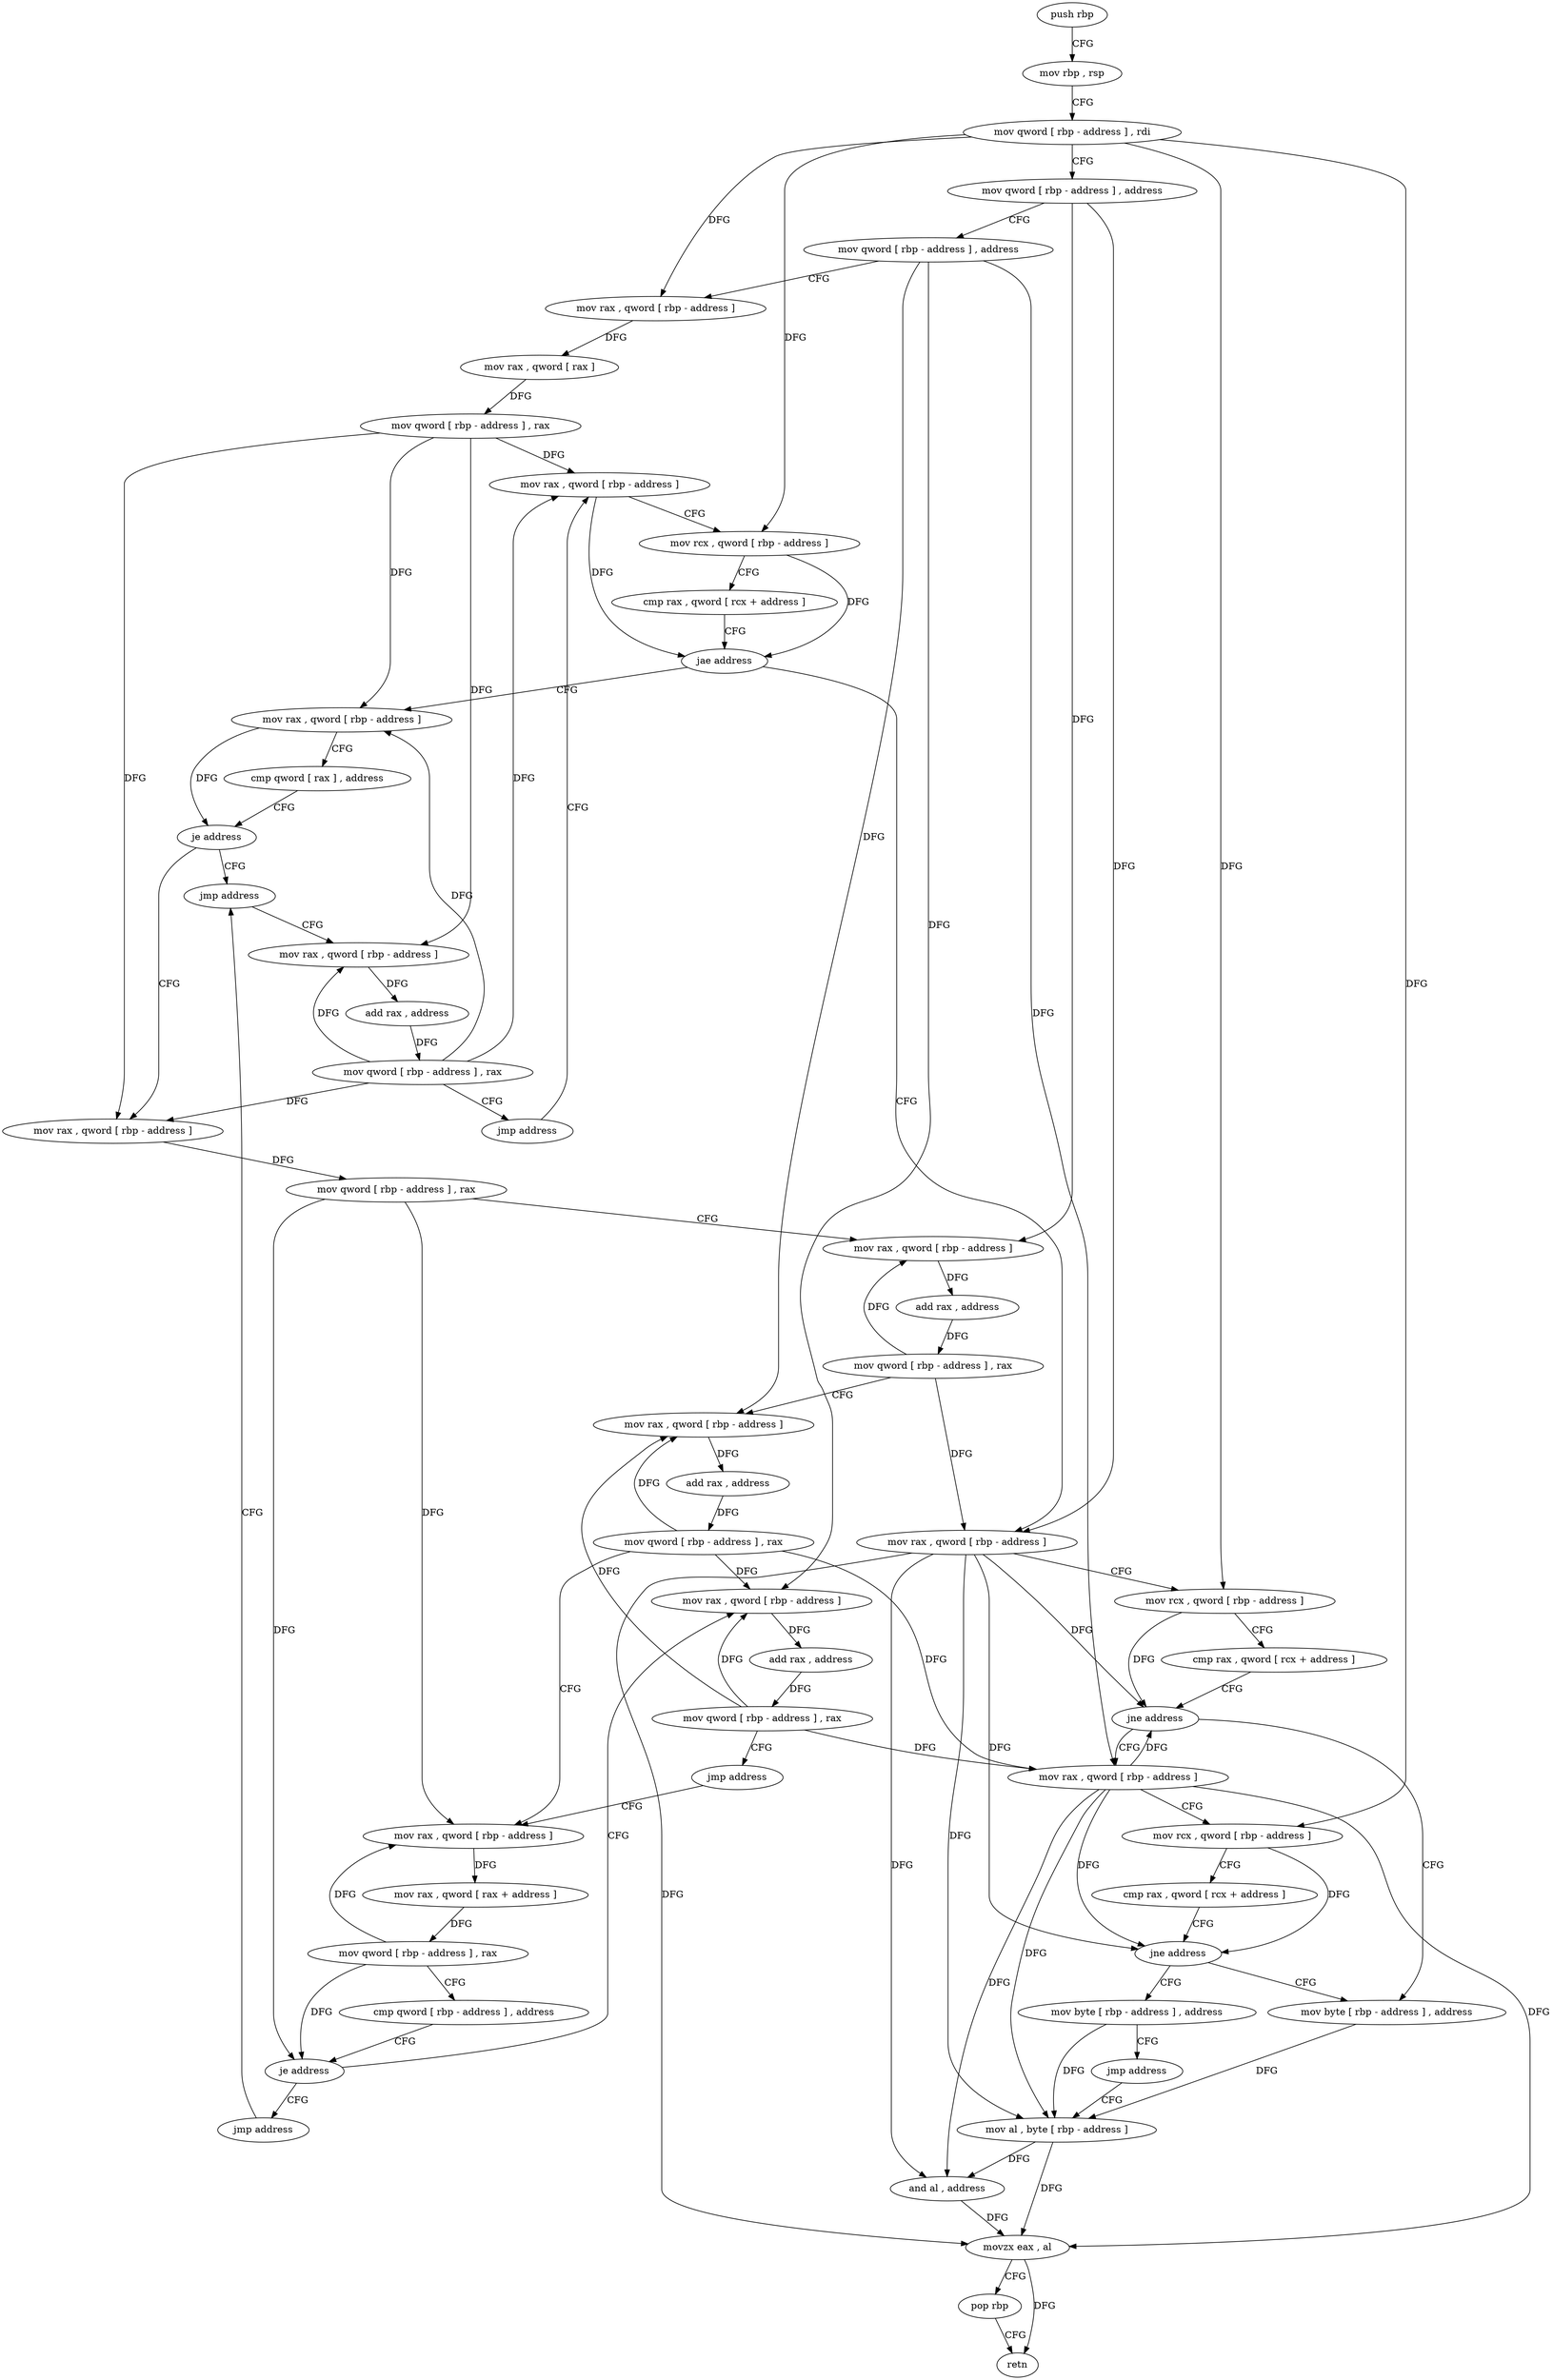 digraph "func" {
"4231808" [label = "push rbp" ]
"4231809" [label = "mov rbp , rsp" ]
"4231812" [label = "mov qword [ rbp - address ] , rdi" ]
"4231816" [label = "mov qword [ rbp - address ] , address" ]
"4231824" [label = "mov qword [ rbp - address ] , address" ]
"4231832" [label = "mov rax , qword [ rbp - address ]" ]
"4231836" [label = "mov rax , qword [ rax ]" ]
"4231839" [label = "mov qword [ rbp - address ] , rax" ]
"4231843" [label = "mov rax , qword [ rbp - address ]" ]
"4231982" [label = "mov rax , qword [ rbp - address ]" ]
"4231986" [label = "mov rcx , qword [ rbp - address ]" ]
"4231990" [label = "cmp rax , qword [ rcx + address ]" ]
"4231994" [label = "jne address" ]
"4232027" [label = "mov byte [ rbp - address ] , address" ]
"4232000" [label = "mov rax , qword [ rbp - address ]" ]
"4231861" [label = "mov rax , qword [ rbp - address ]" ]
"4231865" [label = "cmp qword [ rax ] , address" ]
"4231869" [label = "je address" ]
"4231958" [label = "jmp address" ]
"4231875" [label = "mov rax , qword [ rbp - address ]" ]
"4232031" [label = "mov al , byte [ rbp - address ]" ]
"4232004" [label = "mov rcx , qword [ rbp - address ]" ]
"4232008" [label = "cmp rax , qword [ rcx + address ]" ]
"4232012" [label = "jne address" ]
"4232018" [label = "mov byte [ rbp - address ] , address" ]
"4231963" [label = "mov rax , qword [ rbp - address ]" ]
"4231879" [label = "mov qword [ rbp - address ] , rax" ]
"4231883" [label = "mov rax , qword [ rbp - address ]" ]
"4231887" [label = "add rax , address" ]
"4231893" [label = "mov qword [ rbp - address ] , rax" ]
"4231897" [label = "mov rax , qword [ rbp - address ]" ]
"4231901" [label = "add rax , address" ]
"4231907" [label = "mov qword [ rbp - address ] , rax" ]
"4231911" [label = "mov rax , qword [ rbp - address ]" ]
"4232022" [label = "jmp address" ]
"4231967" [label = "add rax , address" ]
"4231973" [label = "mov qword [ rbp - address ] , rax" ]
"4231977" [label = "jmp address" ]
"4231953" [label = "jmp address" ]
"4231934" [label = "mov rax , qword [ rbp - address ]" ]
"4231938" [label = "add rax , address" ]
"4231944" [label = "mov qword [ rbp - address ] , rax" ]
"4231948" [label = "jmp address" ]
"4232034" [label = "and al , address" ]
"4232036" [label = "movzx eax , al" ]
"4232039" [label = "pop rbp" ]
"4232040" [label = "retn" ]
"4231847" [label = "mov rcx , qword [ rbp - address ]" ]
"4231851" [label = "cmp rax , qword [ rcx + address ]" ]
"4231855" [label = "jae address" ]
"4231915" [label = "mov rax , qword [ rax + address ]" ]
"4231919" [label = "mov qword [ rbp - address ] , rax" ]
"4231923" [label = "cmp qword [ rbp - address ] , address" ]
"4231928" [label = "je address" ]
"4231808" -> "4231809" [ label = "CFG" ]
"4231809" -> "4231812" [ label = "CFG" ]
"4231812" -> "4231816" [ label = "CFG" ]
"4231812" -> "4231832" [ label = "DFG" ]
"4231812" -> "4231847" [ label = "DFG" ]
"4231812" -> "4231986" [ label = "DFG" ]
"4231812" -> "4232004" [ label = "DFG" ]
"4231816" -> "4231824" [ label = "CFG" ]
"4231816" -> "4231982" [ label = "DFG" ]
"4231816" -> "4231883" [ label = "DFG" ]
"4231824" -> "4231832" [ label = "CFG" ]
"4231824" -> "4232000" [ label = "DFG" ]
"4231824" -> "4231897" [ label = "DFG" ]
"4231824" -> "4231934" [ label = "DFG" ]
"4231832" -> "4231836" [ label = "DFG" ]
"4231836" -> "4231839" [ label = "DFG" ]
"4231839" -> "4231843" [ label = "DFG" ]
"4231839" -> "4231861" [ label = "DFG" ]
"4231839" -> "4231875" [ label = "DFG" ]
"4231839" -> "4231963" [ label = "DFG" ]
"4231843" -> "4231847" [ label = "CFG" ]
"4231843" -> "4231855" [ label = "DFG" ]
"4231982" -> "4231986" [ label = "CFG" ]
"4231982" -> "4231994" [ label = "DFG" ]
"4231982" -> "4232012" [ label = "DFG" ]
"4231982" -> "4232031" [ label = "DFG" ]
"4231982" -> "4232034" [ label = "DFG" ]
"4231982" -> "4232036" [ label = "DFG" ]
"4231986" -> "4231990" [ label = "CFG" ]
"4231986" -> "4231994" [ label = "DFG" ]
"4231990" -> "4231994" [ label = "CFG" ]
"4231994" -> "4232027" [ label = "CFG" ]
"4231994" -> "4232000" [ label = "CFG" ]
"4232027" -> "4232031" [ label = "DFG" ]
"4232000" -> "4232004" [ label = "CFG" ]
"4232000" -> "4231994" [ label = "DFG" ]
"4232000" -> "4232012" [ label = "DFG" ]
"4232000" -> "4232031" [ label = "DFG" ]
"4232000" -> "4232034" [ label = "DFG" ]
"4232000" -> "4232036" [ label = "DFG" ]
"4231861" -> "4231865" [ label = "CFG" ]
"4231861" -> "4231869" [ label = "DFG" ]
"4231865" -> "4231869" [ label = "CFG" ]
"4231869" -> "4231958" [ label = "CFG" ]
"4231869" -> "4231875" [ label = "CFG" ]
"4231958" -> "4231963" [ label = "CFG" ]
"4231875" -> "4231879" [ label = "DFG" ]
"4232031" -> "4232034" [ label = "DFG" ]
"4232031" -> "4232036" [ label = "DFG" ]
"4232004" -> "4232008" [ label = "CFG" ]
"4232004" -> "4232012" [ label = "DFG" ]
"4232008" -> "4232012" [ label = "CFG" ]
"4232012" -> "4232027" [ label = "CFG" ]
"4232012" -> "4232018" [ label = "CFG" ]
"4232018" -> "4232022" [ label = "CFG" ]
"4232018" -> "4232031" [ label = "DFG" ]
"4231963" -> "4231967" [ label = "DFG" ]
"4231879" -> "4231883" [ label = "CFG" ]
"4231879" -> "4231911" [ label = "DFG" ]
"4231879" -> "4231928" [ label = "DFG" ]
"4231883" -> "4231887" [ label = "DFG" ]
"4231887" -> "4231893" [ label = "DFG" ]
"4231893" -> "4231897" [ label = "CFG" ]
"4231893" -> "4231982" [ label = "DFG" ]
"4231893" -> "4231883" [ label = "DFG" ]
"4231897" -> "4231901" [ label = "DFG" ]
"4231901" -> "4231907" [ label = "DFG" ]
"4231907" -> "4231911" [ label = "CFG" ]
"4231907" -> "4232000" [ label = "DFG" ]
"4231907" -> "4231897" [ label = "DFG" ]
"4231907" -> "4231934" [ label = "DFG" ]
"4231911" -> "4231915" [ label = "DFG" ]
"4232022" -> "4232031" [ label = "CFG" ]
"4231967" -> "4231973" [ label = "DFG" ]
"4231973" -> "4231977" [ label = "CFG" ]
"4231973" -> "4231843" [ label = "DFG" ]
"4231973" -> "4231861" [ label = "DFG" ]
"4231973" -> "4231875" [ label = "DFG" ]
"4231973" -> "4231963" [ label = "DFG" ]
"4231977" -> "4231843" [ label = "CFG" ]
"4231953" -> "4231958" [ label = "CFG" ]
"4231934" -> "4231938" [ label = "DFG" ]
"4231938" -> "4231944" [ label = "DFG" ]
"4231944" -> "4231948" [ label = "CFG" ]
"4231944" -> "4232000" [ label = "DFG" ]
"4231944" -> "4231897" [ label = "DFG" ]
"4231944" -> "4231934" [ label = "DFG" ]
"4231948" -> "4231911" [ label = "CFG" ]
"4232034" -> "4232036" [ label = "DFG" ]
"4232036" -> "4232039" [ label = "CFG" ]
"4232036" -> "4232040" [ label = "DFG" ]
"4232039" -> "4232040" [ label = "CFG" ]
"4231847" -> "4231851" [ label = "CFG" ]
"4231847" -> "4231855" [ label = "DFG" ]
"4231851" -> "4231855" [ label = "CFG" ]
"4231855" -> "4231982" [ label = "CFG" ]
"4231855" -> "4231861" [ label = "CFG" ]
"4231915" -> "4231919" [ label = "DFG" ]
"4231919" -> "4231923" [ label = "CFG" ]
"4231919" -> "4231911" [ label = "DFG" ]
"4231919" -> "4231928" [ label = "DFG" ]
"4231923" -> "4231928" [ label = "CFG" ]
"4231928" -> "4231953" [ label = "CFG" ]
"4231928" -> "4231934" [ label = "CFG" ]
}
